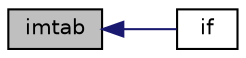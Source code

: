 digraph "imtab"
{
  bgcolor="transparent";
  edge [fontname="Helvetica",fontsize="10",labelfontname="Helvetica",labelfontsize="10"];
  node [fontname="Helvetica",fontsize="10",shape=record];
  rankdir="LR";
  Node2711 [label="imtab",height=0.2,width=0.4,color="black", fillcolor="grey75", style="filled", fontcolor="black"];
  Node2711 -> Node2712 [dir="back",color="midnightblue",fontsize="10",style="solid",fontname="Helvetica"];
  Node2712 [label="if",height=0.2,width=0.4,color="black",URL="$a18335.html#a0aa248abe1ff203b5587a751b19fa557"];
}
